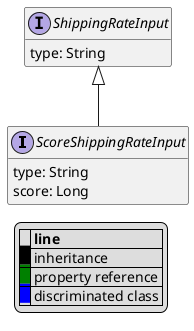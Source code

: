 @startuml

hide empty fields
hide empty methods
legend
|= |= line |
|<back:black>   </back>| inheritance |
|<back:green>   </back>| property reference |
|<back:blue>   </back>| discriminated class |
endlegend
interface ScoreShippingRateInput [[ScoreShippingRateInput.svg]] extends ShippingRateInput {
    type: String
    score: Long
}
interface ShippingRateInput [[ShippingRateInput.svg]]  {
    type: String
}





@enduml
